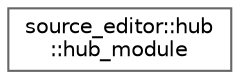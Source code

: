 digraph "类继承关系图"
{
 // LATEX_PDF_SIZE
  bgcolor="transparent";
  edge [fontname=Helvetica,fontsize=10,labelfontname=Helvetica,labelfontsize=10];
  node [fontname=Helvetica,fontsize=10,shape=box,height=0.2,width=0.4];
  rankdir="LR";
  Node0 [id="Node000000",label="source_editor::hub\l::hub_module",height=0.2,width=0.4,color="grey40", fillcolor="white", style="filled",URL="$classsource__editor_1_1hub_1_1hub__module.html",tooltip=" "];
}
